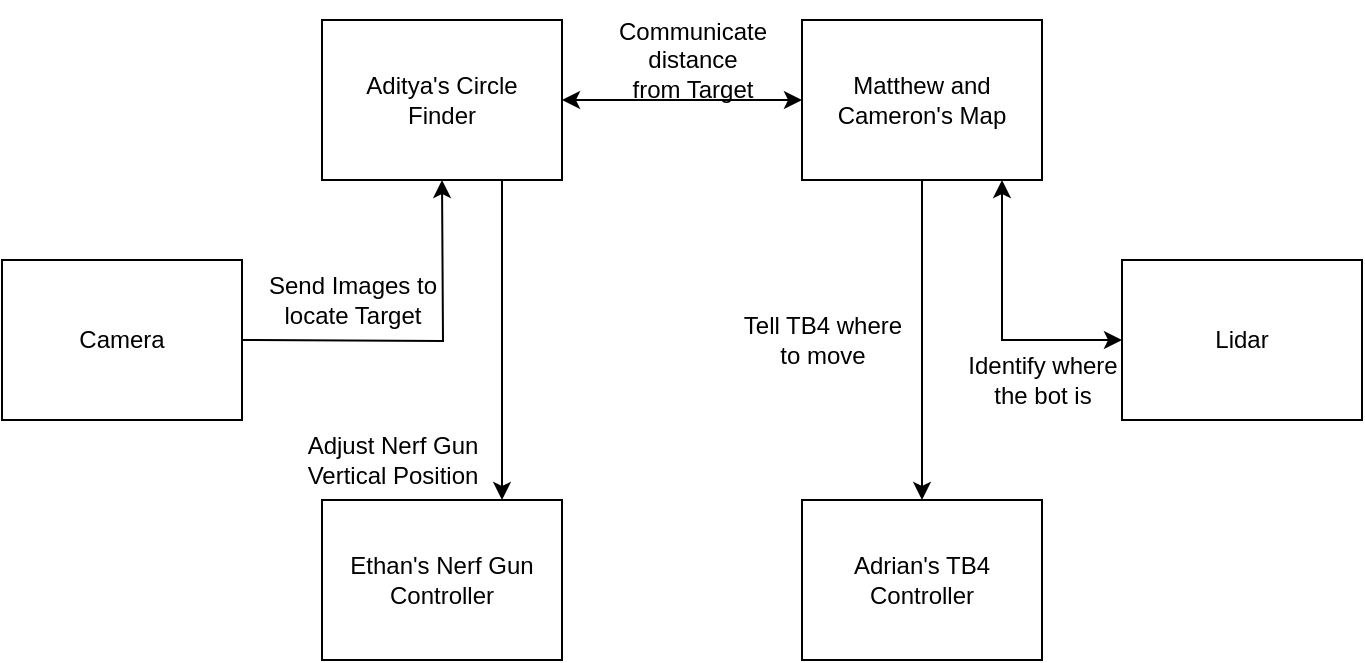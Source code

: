<mxfile version="21.2.1" type="device">
  <diagram name="Page-1" id="6635rdqtsdH8xl5aX5L-">
    <mxGraphModel dx="1989" dy="1363" grid="1" gridSize="10" guides="1" tooltips="1" connect="1" arrows="1" fold="1" page="1" pageScale="1" pageWidth="850" pageHeight="1100" math="0" shadow="0">
      <root>
        <mxCell id="0" />
        <mxCell id="1" parent="0" />
        <mxCell id="SktPlna35jRPwvfQWl8q-16" style="edgeStyle=orthogonalEdgeStyle;rounded=0;orthogonalLoop=1;jettySize=auto;html=1;exitX=0.75;exitY=1;exitDx=0;exitDy=0;entryX=0.75;entryY=0;entryDx=0;entryDy=0;" parent="1" source="SktPlna35jRPwvfQWl8q-1" target="SktPlna35jRPwvfQWl8q-4" edge="1">
          <mxGeometry relative="1" as="geometry" />
        </mxCell>
        <mxCell id="SktPlna35jRPwvfQWl8q-1" value="Aditya&#39;s Circle &lt;br&gt;Finder" style="rounded=0;whiteSpace=wrap;html=1;" parent="1" vertex="1">
          <mxGeometry x="200" y="200" width="120" height="80" as="geometry" />
        </mxCell>
        <mxCell id="SktPlna35jRPwvfQWl8q-17" style="edgeStyle=orthogonalEdgeStyle;rounded=0;orthogonalLoop=1;jettySize=auto;html=1;exitX=0.5;exitY=1;exitDx=0;exitDy=0;" parent="1" source="SktPlna35jRPwvfQWl8q-3" target="SktPlna35jRPwvfQWl8q-5" edge="1">
          <mxGeometry relative="1" as="geometry" />
        </mxCell>
        <mxCell id="SktPlna35jRPwvfQWl8q-18" style="edgeStyle=orthogonalEdgeStyle;rounded=0;orthogonalLoop=1;jettySize=auto;html=1;exitX=0;exitY=0.5;exitDx=0;exitDy=0;startArrow=classic;startFill=1;" parent="1" source="SktPlna35jRPwvfQWl8q-3" target="SktPlna35jRPwvfQWl8q-1" edge="1">
          <mxGeometry relative="1" as="geometry">
            <mxPoint x="350" y="240" as="sourcePoint" />
          </mxGeometry>
        </mxCell>
        <mxCell id="SktPlna35jRPwvfQWl8q-3" value="Matthew and Cameron&#39;s Map" style="rounded=0;whiteSpace=wrap;html=1;" parent="1" vertex="1">
          <mxGeometry x="440" y="200" width="120" height="80" as="geometry" />
        </mxCell>
        <mxCell id="SktPlna35jRPwvfQWl8q-4" value="Ethan&#39;s Nerf Gun Controller" style="rounded=0;whiteSpace=wrap;html=1;" parent="1" vertex="1">
          <mxGeometry x="200" y="440" width="120" height="80" as="geometry" />
        </mxCell>
        <mxCell id="SktPlna35jRPwvfQWl8q-5" value="Adrian&#39;s TB4 Controller" style="rounded=0;whiteSpace=wrap;html=1;" parent="1" vertex="1">
          <mxGeometry x="440" y="440" width="120" height="80" as="geometry" />
        </mxCell>
        <mxCell id="SktPlna35jRPwvfQWl8q-8" value="Camera" style="rounded=0;whiteSpace=wrap;html=1;" parent="1" vertex="1">
          <mxGeometry x="40" y="320" width="120" height="80" as="geometry" />
        </mxCell>
        <mxCell id="SktPlna35jRPwvfQWl8q-10" style="edgeStyle=orthogonalEdgeStyle;rounded=0;orthogonalLoop=1;jettySize=auto;html=1;exitX=0;exitY=0.5;exitDx=0;exitDy=0;startArrow=classic;startFill=1;endArrow=classic;endFill=1;" parent="1" source="SktPlna35jRPwvfQWl8q-9" edge="1">
          <mxGeometry relative="1" as="geometry">
            <mxPoint x="540" y="280" as="targetPoint" />
            <Array as="points">
              <mxPoint x="540" y="360" />
            </Array>
          </mxGeometry>
        </mxCell>
        <mxCell id="SktPlna35jRPwvfQWl8q-9" value="Lidar" style="rounded=0;whiteSpace=wrap;html=1;" parent="1" vertex="1">
          <mxGeometry x="600" y="320" width="120" height="80" as="geometry" />
        </mxCell>
        <mxCell id="SktPlna35jRPwvfQWl8q-12" style="edgeStyle=orthogonalEdgeStyle;rounded=0;orthogonalLoop=1;jettySize=auto;html=1;exitX=0;exitY=0.5;exitDx=0;exitDy=0;entryX=0.5;entryY=1;entryDx=0;entryDy=0;" parent="1" edge="1">
          <mxGeometry relative="1" as="geometry">
            <mxPoint x="260" y="280" as="targetPoint" />
            <mxPoint x="160" y="360" as="sourcePoint" />
          </mxGeometry>
        </mxCell>
        <mxCell id="SktPlna35jRPwvfQWl8q-19" value="Adjust Nerf Gun&lt;br&gt;Vertical Position" style="text;html=1;align=center;verticalAlign=middle;resizable=0;points=[];autosize=1;strokeColor=none;fillColor=none;" parent="1" vertex="1">
          <mxGeometry x="180" y="400" width="110" height="40" as="geometry" />
        </mxCell>
        <mxCell id="SktPlna35jRPwvfQWl8q-21" value="Communicate &lt;br&gt;distance &lt;br&gt;from Target" style="text;html=1;align=center;verticalAlign=middle;resizable=0;points=[];autosize=1;strokeColor=none;fillColor=none;" parent="1" vertex="1">
          <mxGeometry x="335" y="190" width="100" height="60" as="geometry" />
        </mxCell>
        <mxCell id="SktPlna35jRPwvfQWl8q-25" value="Identify where &lt;br&gt;the bot is" style="text;html=1;align=center;verticalAlign=middle;resizable=0;points=[];autosize=1;strokeColor=none;fillColor=none;" parent="1" vertex="1">
          <mxGeometry x="510" y="360" width="100" height="40" as="geometry" />
        </mxCell>
        <mxCell id="SktPlna35jRPwvfQWl8q-26" value="Send Images to &lt;br&gt;locate Target" style="text;html=1;align=center;verticalAlign=middle;resizable=0;points=[];autosize=1;strokeColor=none;fillColor=none;" parent="1" vertex="1">
          <mxGeometry x="160" y="320" width="110" height="40" as="geometry" />
        </mxCell>
        <mxCell id="SktPlna35jRPwvfQWl8q-27" value="Tell TB4 where &lt;br&gt;to move" style="text;html=1;align=center;verticalAlign=middle;resizable=0;points=[];autosize=1;strokeColor=none;fillColor=none;" parent="1" vertex="1">
          <mxGeometry x="400" y="340" width="100" height="40" as="geometry" />
        </mxCell>
      </root>
    </mxGraphModel>
  </diagram>
</mxfile>
